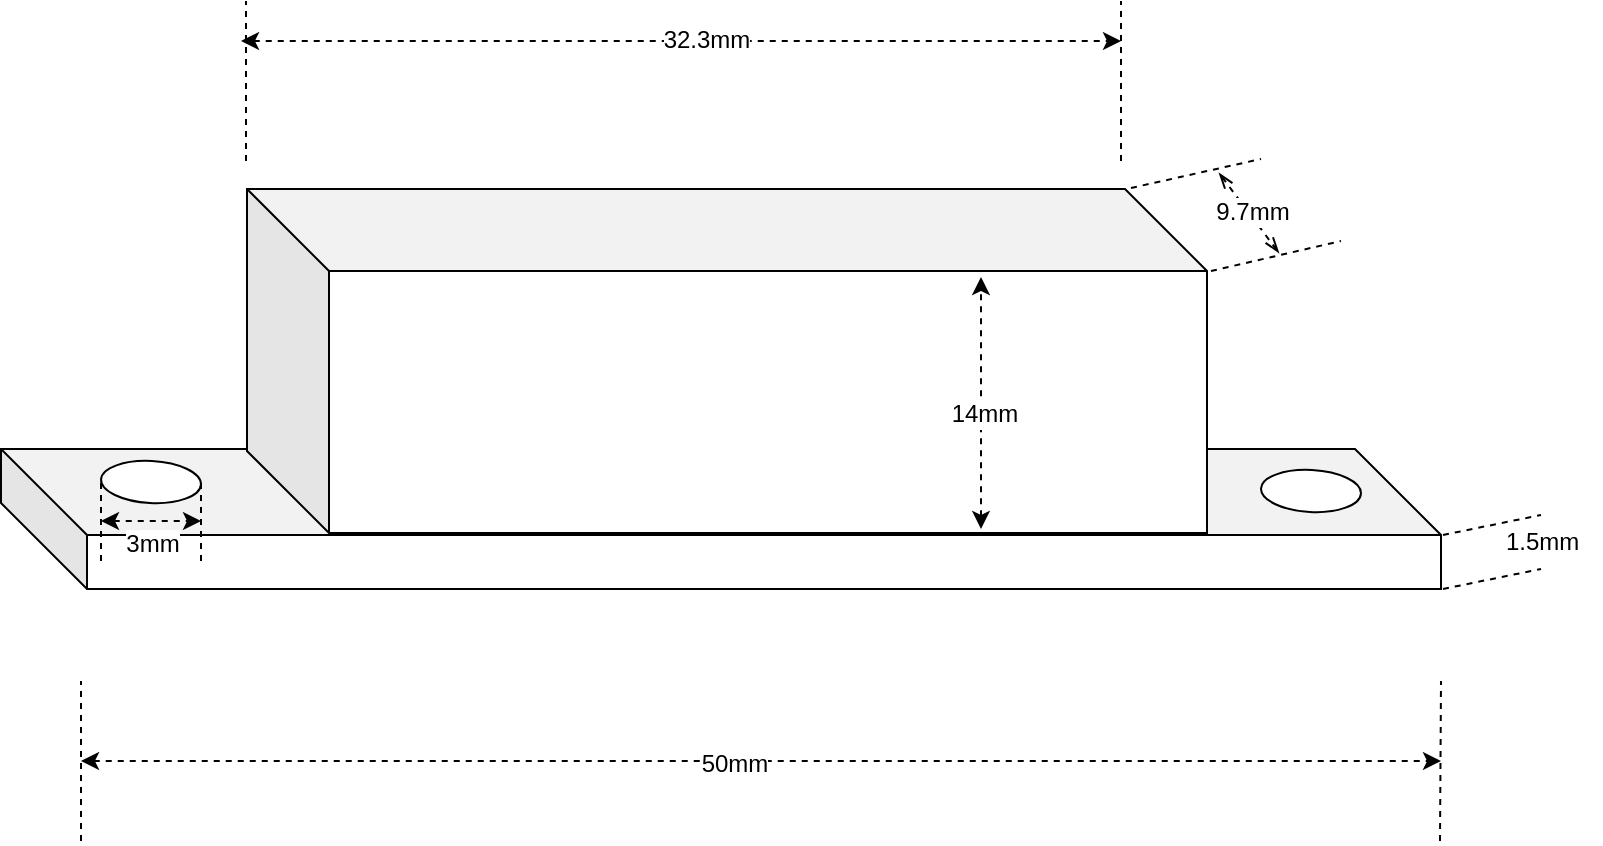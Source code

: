 <mxfile version="10.6.3" type="github"><diagram id="oO8USPhW5sAk4F7GCYW0" name="第 1 页"><mxGraphModel dx="860" dy="374" grid="0" gridSize="10" guides="1" tooltips="1" connect="1" arrows="1" fold="1" page="1" pageScale="1" pageWidth="850" pageHeight="1100" background="#ffffff" math="0" shadow="0"><root><mxCell id="0"/><mxCell id="1" parent="0"/><mxCell id="AOydhDJyqSqlMU-9WYCF-3" value="" style="shape=cube;whiteSpace=wrap;html=1;boundedLbl=1;backgroundOutline=1;darkOpacity=0.05;darkOpacity2=0.1;size=43;" vertex="1" parent="1"><mxGeometry x="49.5" y="448.5" width="720" height="70" as="geometry"/></mxCell><mxCell id="AOydhDJyqSqlMU-9WYCF-4" value="" style="shape=cube;whiteSpace=wrap;html=1;boundedLbl=1;backgroundOutline=1;darkOpacity=0.05;darkOpacity2=0.1;size=41;" vertex="1" parent="1"><mxGeometry x="172.5" y="318.5" width="480" height="172" as="geometry"/></mxCell><mxCell id="AOydhDJyqSqlMU-9WYCF-34" value="" style="endArrow=none;dashed=1;html=1;" edge="1" parent="1"><mxGeometry width="50" height="50" relative="1" as="geometry"><mxPoint x="89.5" y="644.5" as="sourcePoint"/><mxPoint x="89.5" y="564.5" as="targetPoint"/></mxGeometry></mxCell><mxCell id="AOydhDJyqSqlMU-9WYCF-35" value="" style="endArrow=none;dashed=1;html=1;" edge="1" parent="1"><mxGeometry width="50" height="50" relative="1" as="geometry"><mxPoint x="769" y="644.5" as="sourcePoint"/><mxPoint x="769.5" y="564.5" as="targetPoint"/></mxGeometry></mxCell><mxCell id="AOydhDJyqSqlMU-9WYCF-37" value="" style="endArrow=none;dashed=1;html=1;" edge="1" parent="1"><mxGeometry width="50" height="50" relative="1" as="geometry"><mxPoint x="172" y="304.5" as="sourcePoint"/><mxPoint x="172" y="224.5" as="targetPoint"/></mxGeometry></mxCell><mxCell id="AOydhDJyqSqlMU-9WYCF-38" value="" style="endArrow=none;dashed=1;html=1;" edge="1" parent="1"><mxGeometry width="50" height="50" relative="1" as="geometry"><mxPoint x="609.5" y="304.5" as="sourcePoint"/><mxPoint x="609.5" y="224.5" as="targetPoint"/></mxGeometry></mxCell><mxCell id="AOydhDJyqSqlMU-9WYCF-42" value="" style="endArrow=none;dashed=1;html=1;" edge="1" parent="1"><mxGeometry width="50" height="50" relative="1" as="geometry"><mxPoint x="654.5" y="359.5" as="sourcePoint"/><mxPoint x="719.5" y="344.5" as="targetPoint"/></mxGeometry></mxCell><mxCell id="AOydhDJyqSqlMU-9WYCF-43" value="" style="endArrow=none;dashed=1;html=1;" edge="1" parent="1"><mxGeometry width="50" height="50" relative="1" as="geometry"><mxPoint x="614.5" y="318" as="sourcePoint"/><mxPoint x="679.5" y="303.5" as="targetPoint"/></mxGeometry></mxCell><mxCell id="AOydhDJyqSqlMU-9WYCF-51" value="" style="endArrow=none;dashed=1;html=1;" edge="1" parent="1"><mxGeometry width="50" height="50" relative="1" as="geometry"><mxPoint x="770.5" y="491.5" as="sourcePoint"/><mxPoint x="819.5" y="481.5" as="targetPoint"/></mxGeometry></mxCell><mxCell id="AOydhDJyqSqlMU-9WYCF-53" value="" style="endArrow=none;dashed=1;html=1;" edge="1" parent="1"><mxGeometry width="50" height="50" relative="1" as="geometry"><mxPoint x="770.5" y="518.5" as="sourcePoint"/><mxPoint x="819.5" y="508.5" as="targetPoint"/></mxGeometry></mxCell><mxCell id="AOydhDJyqSqlMU-9WYCF-59" value="" style="endArrow=classic;startArrow=classic;html=1;dashed=1;" edge="1" parent="1"><mxGeometry width="50" height="50" relative="1" as="geometry"><mxPoint x="539.5" y="488.5" as="sourcePoint"/><mxPoint x="539.5" y="362.5" as="targetPoint"/></mxGeometry></mxCell><mxCell id="AOydhDJyqSqlMU-9WYCF-65" value="14mm" style="text;html=1;resizable=0;points=[];align=center;verticalAlign=middle;labelBackgroundColor=#ffffff;" vertex="1" connectable="0" parent="AOydhDJyqSqlMU-9WYCF-59"><mxGeometry x="-0.077" y="-1" relative="1" as="geometry"><mxPoint as="offset"/></mxGeometry></mxCell><mxCell id="AOydhDJyqSqlMU-9WYCF-66" value="" style="endArrow=classic;startArrow=classic;html=1;dashed=1;" edge="1" parent="1"><mxGeometry width="50" height="50" relative="1" as="geometry"><mxPoint x="169.5" y="244.5" as="sourcePoint"/><mxPoint x="609.5" y="244.5" as="targetPoint"/></mxGeometry></mxCell><mxCell id="AOydhDJyqSqlMU-9WYCF-67" value="32.3mm" style="text;html=1;resizable=0;points=[];align=center;verticalAlign=middle;labelBackgroundColor=#ffffff;" vertex="1" connectable="0" parent="AOydhDJyqSqlMU-9WYCF-66"><mxGeometry x="0.056" y="1" relative="1" as="geometry"><mxPoint as="offset"/></mxGeometry></mxCell><mxCell id="AOydhDJyqSqlMU-9WYCF-68" value="" style="endArrow=classic;startArrow=classic;html=1;dashed=1;" edge="1" parent="1"><mxGeometry width="50" height="50" relative="1" as="geometry"><mxPoint x="89.5" y="604.5" as="sourcePoint"/><mxPoint x="769.5" y="604.5" as="targetPoint"/></mxGeometry></mxCell><mxCell id="AOydhDJyqSqlMU-9WYCF-69" value="50mm" style="text;html=1;resizable=0;points=[];align=center;verticalAlign=middle;labelBackgroundColor=#ffffff;" vertex="1" connectable="0" parent="AOydhDJyqSqlMU-9WYCF-68"><mxGeometry x="-0.041" y="-1" relative="1" as="geometry"><mxPoint as="offset"/></mxGeometry></mxCell><mxCell id="AOydhDJyqSqlMU-9WYCF-70" value="" style="endArrow=openThin;startArrow=openThin;html=1;dashed=1;endFill=0;startFill=0;" edge="1" parent="1"><mxGeometry width="50" height="50" relative="1" as="geometry"><mxPoint x="688.5" y="350.5" as="sourcePoint"/><mxPoint x="658.5" y="310.5" as="targetPoint"/></mxGeometry></mxCell><mxCell id="AOydhDJyqSqlMU-9WYCF-71" value="&lt;div&gt;9.7mm&lt;/div&gt;" style="text;html=1;resizable=0;points=[];align=center;verticalAlign=middle;labelBackgroundColor=#ffffff;" vertex="1" connectable="0" parent="AOydhDJyqSqlMU-9WYCF-70"><mxGeometry x="-0.128" y="1" relative="1" as="geometry"><mxPoint y="-4" as="offset"/></mxGeometry></mxCell><mxCell id="AOydhDJyqSqlMU-9WYCF-73" value="1.5mm" style="text;html=1;resizable=0;points=[];autosize=1;align=left;verticalAlign=top;spacingTop=-4;" vertex="1" parent="1"><mxGeometry x="799.5" y="484.5" width="50" height="20" as="geometry"/></mxCell><mxCell id="AOydhDJyqSqlMU-9WYCF-86" value="" style="group" vertex="1" connectable="0" parent="1"><mxGeometry x="99.5" y="454.5" width="50" height="30" as="geometry"/></mxCell><mxCell id="AOydhDJyqSqlMU-9WYCF-80" value="" style="ellipse;whiteSpace=wrap;html=1;fillColor=#ffffff;rotation=3;" vertex="1" parent="AOydhDJyqSqlMU-9WYCF-86"><mxGeometry width="50" height="21" as="geometry"/></mxCell><mxCell id="AOydhDJyqSqlMU-9WYCF-81" value="" style="endArrow=classic;startArrow=classic;html=1;dashed=1;" edge="1" parent="AOydhDJyqSqlMU-9WYCF-86"><mxGeometry width="50" height="50" relative="1" as="geometry"><mxPoint y="30" as="sourcePoint"/><mxPoint x="50" y="30" as="targetPoint"/></mxGeometry></mxCell><mxCell id="AOydhDJyqSqlMU-9WYCF-85" value="3mm" style="text;html=1;resizable=0;points=[];align=center;verticalAlign=middle;labelBackgroundColor=#ffffff;" vertex="1" connectable="0" parent="AOydhDJyqSqlMU-9WYCF-81"><mxGeometry x="0.295" y="-1" relative="1" as="geometry"><mxPoint x="-7" y="10" as="offset"/></mxGeometry></mxCell><mxCell id="AOydhDJyqSqlMU-9WYCF-93" value="" style="endArrow=none;html=1;dashed=1;" edge="1" parent="AOydhDJyqSqlMU-9WYCF-86"><mxGeometry width="50" height="50" relative="1" as="geometry"><mxPoint x="50" y="50" as="sourcePoint"/><mxPoint x="50" y="10" as="targetPoint"/></mxGeometry></mxCell><mxCell id="AOydhDJyqSqlMU-9WYCF-92" value="" style="endArrow=none;html=1;dashed=1;" edge="1" parent="1"><mxGeometry width="50" height="50" relative="1" as="geometry"><mxPoint x="99.5" y="504.5" as="sourcePoint"/><mxPoint x="99.5" y="464.5" as="targetPoint"/></mxGeometry></mxCell><mxCell id="AOydhDJyqSqlMU-9WYCF-97" value="" style="ellipse;whiteSpace=wrap;html=1;fillColor=#ffffff;rotation=3;" vertex="1" parent="1"><mxGeometry x="679.5" y="459" width="50" height="21" as="geometry"/></mxCell></root></mxGraphModel></diagram></mxfile>